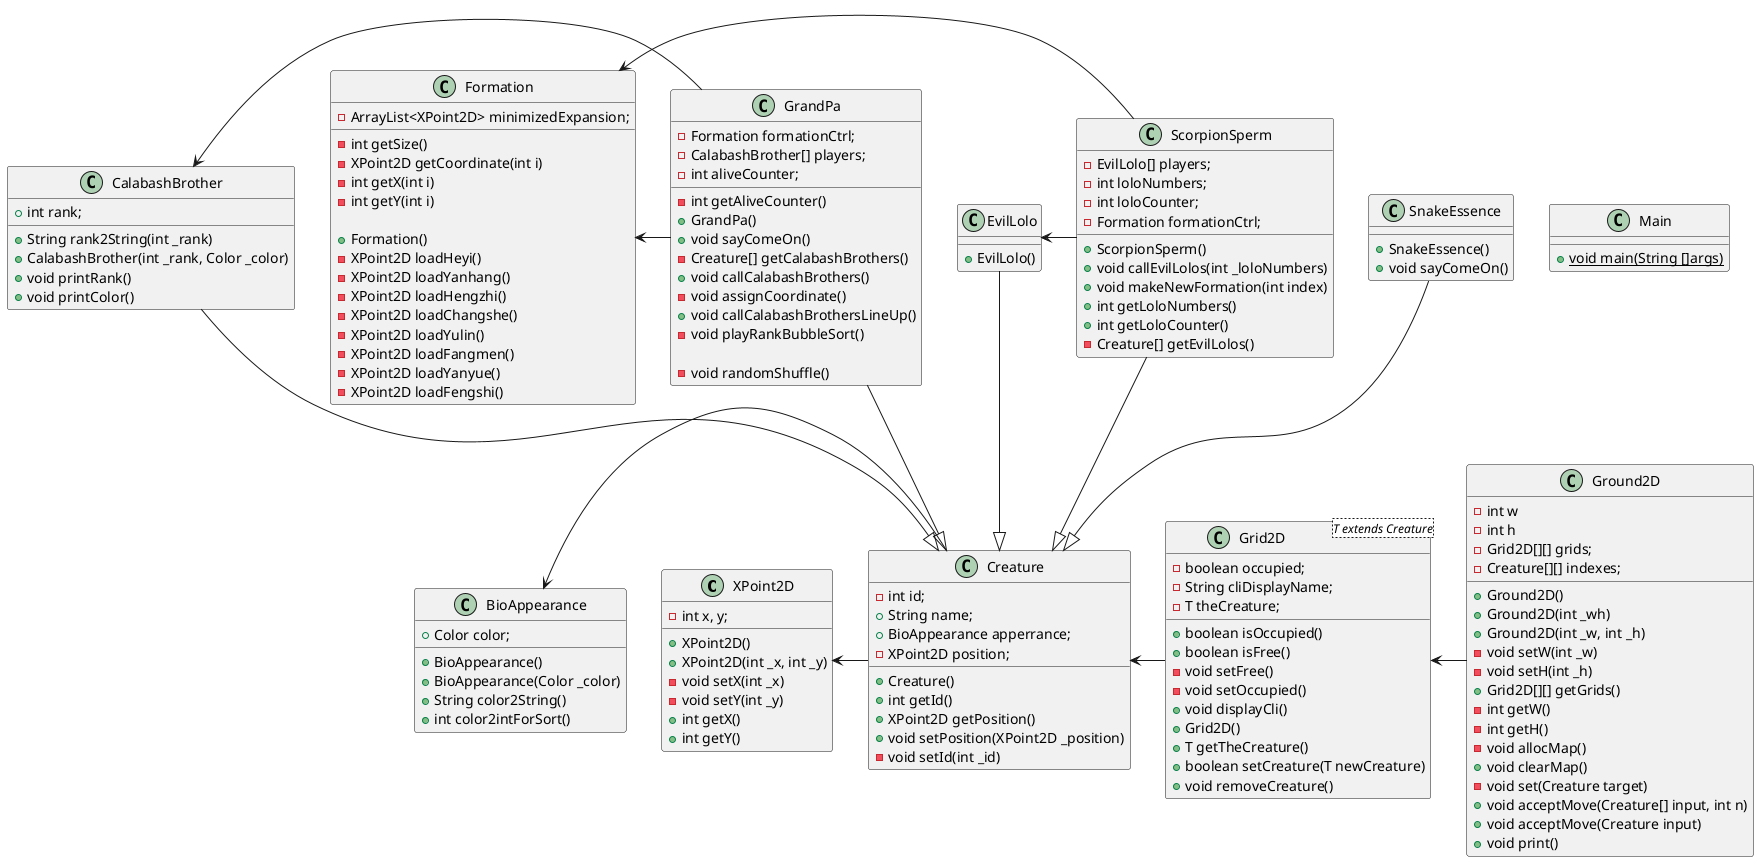 @startuml "作业4"
class XPoint2D {
    - int x, y;
    + XPoint2D()
    + XPoint2D(int _x, int _y)
    - void setX(int _x)
    - void setY(int _y)
    + int getX()
    + int getY()
}
class BioAppearance {
    + Color color;
    + BioAppearance()
    + BioAppearance(Color _color)
    + String color2String()
    + int color2intForSort()
}

class Creature {
    - int id;
    + String name;
    + BioAppearance apperrance;
    + Creature()
    + int getId()
    - XPoint2D position;
    + XPoint2D getPosition()
    + void setPosition(XPoint2D _position)
    - void setId(int _id)
}
class GrandPa {
    - Formation formationCtrl;
    - CalabashBrother[] players;
    - int aliveCounter;
    - int getAliveCounter()
    + GrandPa()
    + void sayComeOn()
    - Creature[] getCalabashBrothers()
    + void callCalabashBrothers()
    - void assignCoordinate()
    + void callCalabashBrothersLineUp()
    - void playRankBubbleSort()

    - void randomShuffle()
}
class CalabashBrother{
    +int rank;
    +String rank2String(int _rank)
    +CalabashBrother(int _rank, Color _color)
    +void printRank()
    +void printColor()
}
class ScorpionSperm {
    - EvilLolo[] players;
    - int loloNumbers;
    - int loloCounter;
    - Formation formationCtrl;
    + ScorpionSperm()
    + void callEvilLolos(int _loloNumbers)
    + void makeNewFormation(int index)
    + int getLoloNumbers()
    + int getLoloCounter()
    - Creature[] getEvilLolos()
}
class EvilLolo  {
    + EvilLolo()
}
class SnakeEssence {
    + SnakeEssence()
    + void sayComeOn()
}
class Formation {
    - ArrayList<XPoint2D> minimizedExpansion;
    - int getSize()
    - XPoint2D getCoordinate(int i)
    - int getX(int i)
    - int getY(int i)

    + Formation()
    - XPoint2D loadHeyi()
    - XPoint2D loadYanhang()
    - XPoint2D loadHengzhi()
    - XPoint2D loadChangshe()
    - XPoint2D loadYulin()
    - XPoint2D loadFangmen()
    - XPoint2D loadYanyue()
    - XPoint2D loadFengshi()
}
class Grid2D<T extends Creature> {
    - boolean occupied;
    + boolean isOccupied()
    + boolean isFree()
    - void setFree()
    - void setOccupied()
    - String cliDisplayName;
    + void displayCli()
    - T theCreature;
    + Grid2D()
    + T getTheCreature()
    + boolean setCreature(T newCreature)
    + void removeCreature()
}

class Ground2D{
    - int w
    - int h
    - Grid2D[][] grids;
    + Ground2D()
    + Ground2D(int _wh)
    + Ground2D(int _w, int _h)
    - void setW(int _w)
    - void setH(int _h)
    + Grid2D[][] getGrids()
    - int getW()
    - int getH()
    - Creature[][] indexes;
    - void allocMap()
    + void clearMap()
    - void set(Creature target)
    + void acceptMove(Creature[] input, int n)
    + void acceptMove(Creature input)
    + void print()
}

class Main{
    + {static} void main(String []args)
}

BioAppearance <- Creature
XPoint2D <- Creature

CalabashBrother <- GrandPa
EvilLolo <- ScorpionSperm

GrandPa--|>Creature
CalabashBrother --|> Creature
SnakeEssence --|> Creature
ScorpionSperm --|> Creature
EvilLolo --|> Creature

Formation <- GrandPa
Formation <- ScorpionSperm

Creature <- Grid2D
Grid2D <- Ground2D

@enduml